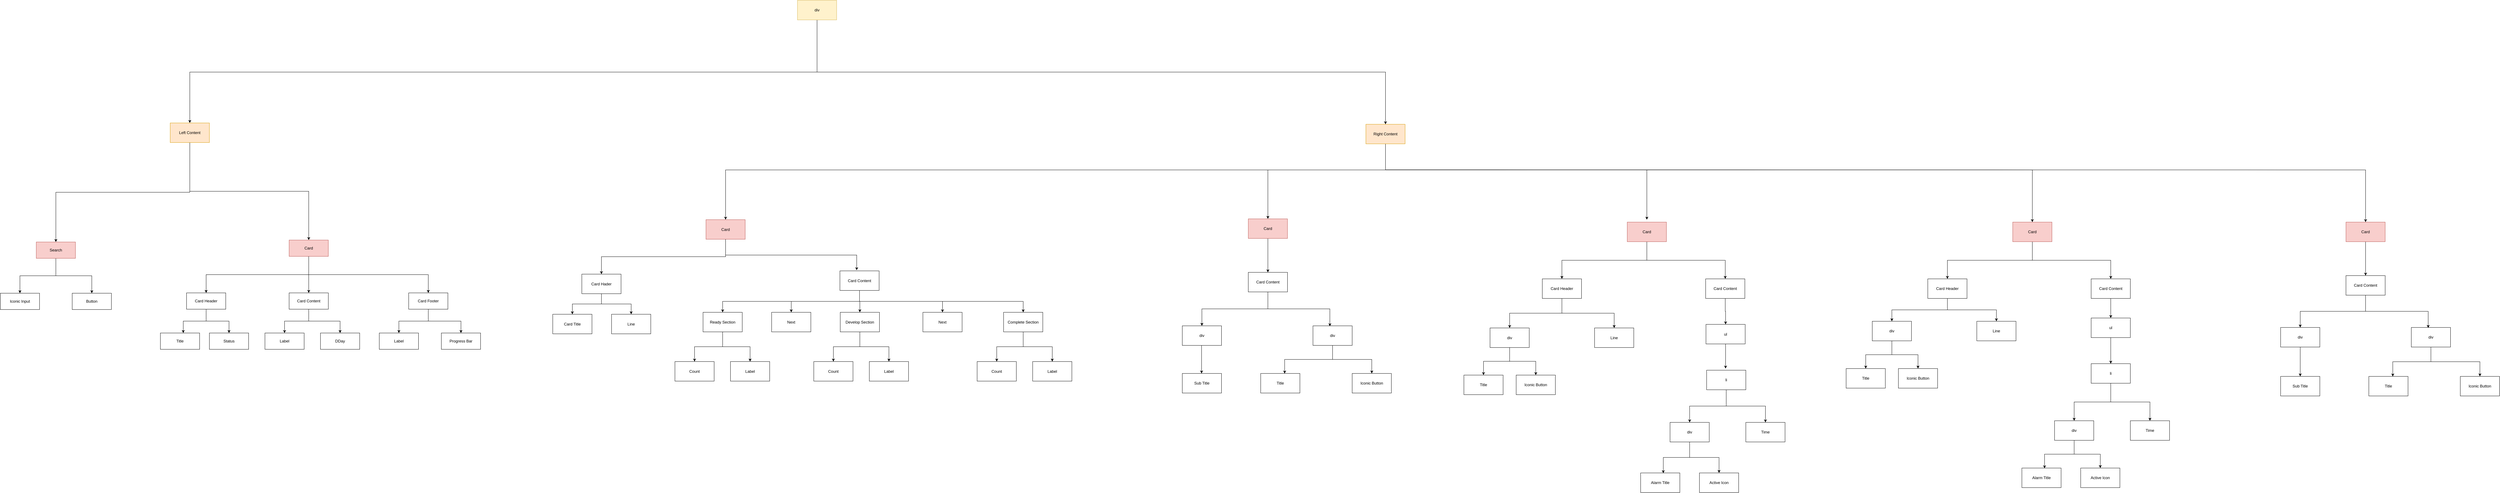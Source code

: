 <mxfile>
    <diagram name="US01_DA" id="gxlYZ7YaS5Yf2aPlKYuP">
        <mxGraphModel dx="2996" dy="1956" grid="1" gridSize="10" guides="1" tooltips="1" connect="1" arrows="1" fold="1" page="1" pageScale="1" pageWidth="827" pageHeight="1169" math="0" shadow="0">
            <root>
                <mxCell id="0"/>
                <mxCell id="1" parent="0"/>
                <mxCell id="FiaSwAk3uuY5vDZWoJKL-141" style="edgeStyle=orthogonalEdgeStyle;rounded=0;orthogonalLoop=1;jettySize=auto;html=1;exitX=0.5;exitY=1;exitDx=0;exitDy=0;entryX=0.5;entryY=0;entryDx=0;entryDy=0;" parent="1" source="FiaSwAk3uuY5vDZWoJKL-1" target="FiaSwAk3uuY5vDZWoJKL-2" edge="1">
                    <mxGeometry relative="1" as="geometry">
                        <Array as="points">
                            <mxPoint x="1550" y="180"/>
                            <mxPoint x="-370" y="180"/>
                        </Array>
                    </mxGeometry>
                </mxCell>
                <mxCell id="FiaSwAk3uuY5vDZWoJKL-142" style="edgeStyle=orthogonalEdgeStyle;rounded=0;orthogonalLoop=1;jettySize=auto;html=1;exitX=0.5;exitY=1;exitDx=0;exitDy=0;entryX=0.5;entryY=0;entryDx=0;entryDy=0;" parent="1" source="FiaSwAk3uuY5vDZWoJKL-1" target="FiaSwAk3uuY5vDZWoJKL-3" edge="1">
                    <mxGeometry relative="1" as="geometry"/>
                </mxCell>
                <mxCell id="FiaSwAk3uuY5vDZWoJKL-1" value="div" style="rounded=0;whiteSpace=wrap;html=1;fillColor=#fff2cc;strokeColor=#d6b656;" parent="1" vertex="1">
                    <mxGeometry x="1490" y="-40" width="120" height="60" as="geometry"/>
                </mxCell>
                <mxCell id="FiaSwAk3uuY5vDZWoJKL-20" style="edgeStyle=orthogonalEdgeStyle;rounded=0;orthogonalLoop=1;jettySize=auto;html=1;exitX=0.5;exitY=1;exitDx=0;exitDy=0;" parent="1" source="FiaSwAk3uuY5vDZWoJKL-2" target="FiaSwAk3uuY5vDZWoJKL-8" edge="1">
                    <mxGeometry relative="1" as="geometry"/>
                </mxCell>
                <mxCell id="FiaSwAk3uuY5vDZWoJKL-21" style="edgeStyle=orthogonalEdgeStyle;rounded=0;orthogonalLoop=1;jettySize=auto;html=1;exitX=0.5;exitY=1;exitDx=0;exitDy=0;entryX=0.5;entryY=0;entryDx=0;entryDy=0;" parent="1" source="FiaSwAk3uuY5vDZWoJKL-2" target="FiaSwAk3uuY5vDZWoJKL-5" edge="1">
                    <mxGeometry relative="1" as="geometry"/>
                </mxCell>
                <mxCell id="FiaSwAk3uuY5vDZWoJKL-2" value="Left Content" style="rounded=0;whiteSpace=wrap;html=1;fillColor=#ffe6cc;strokeColor=#d79b00;" parent="1" vertex="1">
                    <mxGeometry x="-430" y="336" width="120" height="60" as="geometry"/>
                </mxCell>
                <mxCell id="FiaSwAk3uuY5vDZWoJKL-143" style="edgeStyle=orthogonalEdgeStyle;rounded=0;orthogonalLoop=1;jettySize=auto;html=1;exitX=0.5;exitY=1;exitDx=0;exitDy=0;entryX=0.5;entryY=0;entryDx=0;entryDy=0;" parent="1" source="FiaSwAk3uuY5vDZWoJKL-3" target="FiaSwAk3uuY5vDZWoJKL-37" edge="1">
                    <mxGeometry relative="1" as="geometry">
                        <Array as="points">
                            <mxPoint x="3290" y="480"/>
                            <mxPoint x="2930" y="480"/>
                        </Array>
                    </mxGeometry>
                </mxCell>
                <mxCell id="FiaSwAk3uuY5vDZWoJKL-145" style="edgeStyle=orthogonalEdgeStyle;rounded=0;orthogonalLoop=1;jettySize=auto;html=1;exitX=0.5;exitY=1;exitDx=0;exitDy=0;entryX=0.5;entryY=0;entryDx=0;entryDy=0;" parent="1" edge="1">
                    <mxGeometry relative="1" as="geometry">
                        <mxPoint x="3290" y="317.5" as="sourcePoint"/>
                        <mxPoint x="4090" y="632.5" as="targetPoint"/>
                        <Array as="points">
                            <mxPoint x="3290" y="480"/>
                            <mxPoint x="4090" y="480"/>
                        </Array>
                    </mxGeometry>
                </mxCell>
                <mxCell id="FiaSwAk3uuY5vDZWoJKL-146" style="edgeStyle=orthogonalEdgeStyle;rounded=0;orthogonalLoop=1;jettySize=auto;html=1;exitX=0.5;exitY=1;exitDx=0;exitDy=0;entryX=0.5;entryY=0;entryDx=0;entryDy=0;" parent="1" source="FiaSwAk3uuY5vDZWoJKL-3" target="FiaSwAk3uuY5vDZWoJKL-91" edge="1">
                    <mxGeometry relative="1" as="geometry">
                        <Array as="points">
                            <mxPoint x="3290" y="480"/>
                            <mxPoint x="5270" y="480"/>
                        </Array>
                    </mxGeometry>
                </mxCell>
                <mxCell id="FiaSwAk3uuY5vDZWoJKL-147" style="edgeStyle=orthogonalEdgeStyle;rounded=0;orthogonalLoop=1;jettySize=auto;html=1;exitX=0.5;exitY=1;exitDx=0;exitDy=0;entryX=0.5;entryY=0;entryDx=0;entryDy=0;" parent="1" target="FiaSwAk3uuY5vDZWoJKL-122" edge="1">
                    <mxGeometry relative="1" as="geometry">
                        <mxPoint x="3290" y="479.5" as="sourcePoint"/>
                        <mxPoint x="6290" y="794.5" as="targetPoint"/>
                    </mxGeometry>
                </mxCell>
                <mxCell id="FiaSwAk3uuY5vDZWoJKL-163" style="edgeStyle=orthogonalEdgeStyle;rounded=0;orthogonalLoop=1;jettySize=auto;html=1;exitX=0.5;exitY=1;exitDx=0;exitDy=0;entryX=0.5;entryY=0;entryDx=0;entryDy=0;" parent="1" source="FiaSwAk3uuY5vDZWoJKL-3" target="FiaSwAk3uuY5vDZWoJKL-36" edge="1">
                    <mxGeometry relative="1" as="geometry">
                        <Array as="points">
                            <mxPoint x="3290" y="480"/>
                            <mxPoint x="1270" y="480"/>
                        </Array>
                    </mxGeometry>
                </mxCell>
                <mxCell id="FiaSwAk3uuY5vDZWoJKL-3" value="Right Content" style="rounded=0;whiteSpace=wrap;html=1;fillColor=#ffe6cc;strokeColor=#d79b00;" parent="1" vertex="1">
                    <mxGeometry x="3230" y="340" width="120" height="60" as="geometry"/>
                </mxCell>
                <mxCell id="FiaSwAk3uuY5vDZWoJKL-22" style="edgeStyle=orthogonalEdgeStyle;rounded=0;orthogonalLoop=1;jettySize=auto;html=1;exitX=0.5;exitY=1;exitDx=0;exitDy=0;entryX=0.5;entryY=0;entryDx=0;entryDy=0;" parent="1" source="FiaSwAk3uuY5vDZWoJKL-5" target="FiaSwAk3uuY5vDZWoJKL-7" edge="1">
                    <mxGeometry relative="1" as="geometry"/>
                </mxCell>
                <mxCell id="FiaSwAk3uuY5vDZWoJKL-23" style="edgeStyle=orthogonalEdgeStyle;rounded=0;orthogonalLoop=1;jettySize=auto;html=1;exitX=0.5;exitY=1;exitDx=0;exitDy=0;entryX=0.5;entryY=0;entryDx=0;entryDy=0;" parent="1" source="FiaSwAk3uuY5vDZWoJKL-5" target="FiaSwAk3uuY5vDZWoJKL-6" edge="1">
                    <mxGeometry relative="1" as="geometry"/>
                </mxCell>
                <mxCell id="FiaSwAk3uuY5vDZWoJKL-5" value="Search" style="rounded=0;whiteSpace=wrap;html=1;fillColor=#f8cecc;strokeColor=#b85450;" parent="1" vertex="1">
                    <mxGeometry x="-840" y="701" width="120" height="50" as="geometry"/>
                </mxCell>
                <mxCell id="FiaSwAk3uuY5vDZWoJKL-6" value="Iconic Input" style="rounded=0;whiteSpace=wrap;html=1;" parent="1" vertex="1">
                    <mxGeometry x="-950" y="858" width="120" height="50" as="geometry"/>
                </mxCell>
                <mxCell id="FiaSwAk3uuY5vDZWoJKL-7" value="Button" style="rounded=0;whiteSpace=wrap;html=1;" parent="1" vertex="1">
                    <mxGeometry x="-730" y="858" width="120" height="50" as="geometry"/>
                </mxCell>
                <mxCell id="FiaSwAk3uuY5vDZWoJKL-25" style="edgeStyle=orthogonalEdgeStyle;rounded=0;orthogonalLoop=1;jettySize=auto;html=1;exitX=0.5;exitY=1;exitDx=0;exitDy=0;entryX=0.5;entryY=0;entryDx=0;entryDy=0;" parent="1" source="FiaSwAk3uuY5vDZWoJKL-8" target="FiaSwAk3uuY5vDZWoJKL-10" edge="1">
                    <mxGeometry relative="1" as="geometry"/>
                </mxCell>
                <mxCell id="FiaSwAk3uuY5vDZWoJKL-26" style="edgeStyle=orthogonalEdgeStyle;rounded=0;orthogonalLoop=1;jettySize=auto;html=1;exitX=0.5;exitY=1;exitDx=0;exitDy=0;entryX=0.5;entryY=0;entryDx=0;entryDy=0;" parent="1" source="FiaSwAk3uuY5vDZWoJKL-8" target="FiaSwAk3uuY5vDZWoJKL-11" edge="1">
                    <mxGeometry relative="1" as="geometry"/>
                </mxCell>
                <mxCell id="FiaSwAk3uuY5vDZWoJKL-8" value="Card" style="rounded=0;whiteSpace=wrap;html=1;fillColor=#f8cecc;strokeColor=#b85450;" parent="1" vertex="1">
                    <mxGeometry x="-66" y="695" width="120" height="50" as="geometry"/>
                </mxCell>
                <mxCell id="FiaSwAk3uuY5vDZWoJKL-30" style="edgeStyle=orthogonalEdgeStyle;rounded=0;orthogonalLoop=1;jettySize=auto;html=1;exitX=0.5;exitY=1;exitDx=0;exitDy=0;entryX=0.5;entryY=0;entryDx=0;entryDy=0;" parent="1" source="FiaSwAk3uuY5vDZWoJKL-9" target="FiaSwAk3uuY5vDZWoJKL-13" edge="1">
                    <mxGeometry relative="1" as="geometry"/>
                </mxCell>
                <mxCell id="FiaSwAk3uuY5vDZWoJKL-9" value="Card Header" style="rounded=0;whiteSpace=wrap;html=1;" parent="1" vertex="1">
                    <mxGeometry x="-380" y="857" width="120" height="50" as="geometry"/>
                </mxCell>
                <mxCell id="FiaSwAk3uuY5vDZWoJKL-27" style="edgeStyle=orthogonalEdgeStyle;rounded=0;orthogonalLoop=1;jettySize=auto;html=1;exitX=0.5;exitY=1;exitDx=0;exitDy=0;entryX=0.5;entryY=0;entryDx=0;entryDy=0;" parent="1" source="FiaSwAk3uuY5vDZWoJKL-10" target="FiaSwAk3uuY5vDZWoJKL-14" edge="1">
                    <mxGeometry relative="1" as="geometry"/>
                </mxCell>
                <mxCell id="FiaSwAk3uuY5vDZWoJKL-28" style="edgeStyle=orthogonalEdgeStyle;rounded=0;orthogonalLoop=1;jettySize=auto;html=1;exitX=0.5;exitY=1;exitDx=0;exitDy=0;entryX=0.5;entryY=0;entryDx=0;entryDy=0;" parent="1" source="FiaSwAk3uuY5vDZWoJKL-10" target="FiaSwAk3uuY5vDZWoJKL-15" edge="1">
                    <mxGeometry relative="1" as="geometry"/>
                </mxCell>
                <mxCell id="FiaSwAk3uuY5vDZWoJKL-10" value="Card Content" style="rounded=0;whiteSpace=wrap;html=1;" parent="1" vertex="1">
                    <mxGeometry x="-66" y="857" width="120" height="50" as="geometry"/>
                </mxCell>
                <mxCell id="FiaSwAk3uuY5vDZWoJKL-31" style="edgeStyle=orthogonalEdgeStyle;rounded=0;orthogonalLoop=1;jettySize=auto;html=1;exitX=0.5;exitY=1;exitDx=0;exitDy=0;entryX=0.5;entryY=0;entryDx=0;entryDy=0;" parent="1" source="FiaSwAk3uuY5vDZWoJKL-11" target="FiaSwAk3uuY5vDZWoJKL-16" edge="1">
                    <mxGeometry relative="1" as="geometry"/>
                </mxCell>
                <mxCell id="FiaSwAk3uuY5vDZWoJKL-32" style="edgeStyle=orthogonalEdgeStyle;rounded=0;orthogonalLoop=1;jettySize=auto;html=1;exitX=0.5;exitY=1;exitDx=0;exitDy=0;entryX=0.5;entryY=0;entryDx=0;entryDy=0;" parent="1" source="FiaSwAk3uuY5vDZWoJKL-11" target="FiaSwAk3uuY5vDZWoJKL-17" edge="1">
                    <mxGeometry relative="1" as="geometry"/>
                </mxCell>
                <mxCell id="FiaSwAk3uuY5vDZWoJKL-11" value="Card Footer" style="rounded=0;whiteSpace=wrap;html=1;" parent="1" vertex="1">
                    <mxGeometry x="300" y="857" width="120" height="50" as="geometry"/>
                </mxCell>
                <mxCell id="FiaSwAk3uuY5vDZWoJKL-12" value="Title" style="rounded=0;whiteSpace=wrap;html=1;" parent="1" vertex="1">
                    <mxGeometry x="-460" y="980" width="120" height="50" as="geometry"/>
                </mxCell>
                <mxCell id="FiaSwAk3uuY5vDZWoJKL-13" value="Status" style="rounded=0;whiteSpace=wrap;html=1;" parent="1" vertex="1">
                    <mxGeometry x="-310" y="980" width="120" height="50" as="geometry"/>
                </mxCell>
                <mxCell id="FiaSwAk3uuY5vDZWoJKL-14" value="Label" style="rounded=0;whiteSpace=wrap;html=1;" parent="1" vertex="1">
                    <mxGeometry x="-140" y="980" width="120" height="50" as="geometry"/>
                </mxCell>
                <mxCell id="FiaSwAk3uuY5vDZWoJKL-15" value="DDay" style="rounded=0;whiteSpace=wrap;html=1;" parent="1" vertex="1">
                    <mxGeometry x="30" y="980" width="120" height="50" as="geometry"/>
                </mxCell>
                <mxCell id="FiaSwAk3uuY5vDZWoJKL-16" value="Label" style="rounded=0;whiteSpace=wrap;html=1;" parent="1" vertex="1">
                    <mxGeometry x="210" y="980" width="120" height="50" as="geometry"/>
                </mxCell>
                <mxCell id="FiaSwAk3uuY5vDZWoJKL-17" value="Progress Bar" style="rounded=0;whiteSpace=wrap;html=1;" parent="1" vertex="1">
                    <mxGeometry x="400" y="980" width="120" height="50" as="geometry"/>
                </mxCell>
                <mxCell id="FiaSwAk3uuY5vDZWoJKL-24" style="edgeStyle=orthogonalEdgeStyle;rounded=0;orthogonalLoop=1;jettySize=auto;html=1;exitX=0.5;exitY=1;exitDx=0;exitDy=0;entryX=0.5;entryY=0;entryDx=0;entryDy=0;" parent="1" source="FiaSwAk3uuY5vDZWoJKL-8" target="FiaSwAk3uuY5vDZWoJKL-9" edge="1">
                    <mxGeometry relative="1" as="geometry"/>
                </mxCell>
                <mxCell id="FiaSwAk3uuY5vDZWoJKL-29" style="edgeStyle=orthogonalEdgeStyle;rounded=0;orthogonalLoop=1;jettySize=auto;html=1;exitX=0.5;exitY=1;exitDx=0;exitDy=0;entryX=0.583;entryY=0;entryDx=0;entryDy=0;entryPerimeter=0;" parent="1" source="FiaSwAk3uuY5vDZWoJKL-9" target="FiaSwAk3uuY5vDZWoJKL-12" edge="1">
                    <mxGeometry relative="1" as="geometry"/>
                </mxCell>
                <mxCell id="FiaSwAk3uuY5vDZWoJKL-148" style="edgeStyle=orthogonalEdgeStyle;rounded=0;orthogonalLoop=1;jettySize=auto;html=1;exitX=0.5;exitY=1;exitDx=0;exitDy=0;" parent="1" source="FiaSwAk3uuY5vDZWoJKL-36" target="FiaSwAk3uuY5vDZWoJKL-42" edge="1">
                    <mxGeometry relative="1" as="geometry"/>
                </mxCell>
                <mxCell id="FiaSwAk3uuY5vDZWoJKL-36" value="Card" style="rounded=0;whiteSpace=wrap;html=1;fillColor=#f8cecc;strokeColor=#b85450;" parent="1" vertex="1">
                    <mxGeometry x="1210" y="632.5" width="120" height="60" as="geometry"/>
                </mxCell>
                <mxCell id="FiaSwAk3uuY5vDZWoJKL-115" style="edgeStyle=orthogonalEdgeStyle;rounded=0;orthogonalLoop=1;jettySize=auto;html=1;exitX=0.5;exitY=1;exitDx=0;exitDy=0;" parent="1" source="FiaSwAk3uuY5vDZWoJKL-37" target="FiaSwAk3uuY5vDZWoJKL-57" edge="1">
                    <mxGeometry relative="1" as="geometry">
                        <mxPoint x="2930" y="754" as="sourcePoint"/>
                    </mxGeometry>
                </mxCell>
                <mxCell id="FiaSwAk3uuY5vDZWoJKL-37" value="Card" style="rounded=0;whiteSpace=wrap;html=1;fillColor=#f8cecc;strokeColor=#b85450;" parent="1" vertex="1">
                    <mxGeometry x="2870" y="630" width="120" height="60" as="geometry"/>
                </mxCell>
                <mxCell id="FiaSwAk3uuY5vDZWoJKL-77" style="edgeStyle=orthogonalEdgeStyle;rounded=0;orthogonalLoop=1;jettySize=auto;html=1;exitX=0.5;exitY=1;exitDx=0;exitDy=0;" parent="1" source="FiaSwAk3uuY5vDZWoJKL-39" target="FiaSwAk3uuY5vDZWoJKL-65" edge="1">
                    <mxGeometry relative="1" as="geometry">
                        <mxPoint x="4090" y="764" as="sourcePoint"/>
                    </mxGeometry>
                </mxCell>
                <mxCell id="FiaSwAk3uuY5vDZWoJKL-82" style="edgeStyle=orthogonalEdgeStyle;rounded=0;orthogonalLoop=1;jettySize=auto;html=1;exitX=0.5;exitY=1;exitDx=0;exitDy=0;" parent="1" source="FiaSwAk3uuY5vDZWoJKL-39" target="FiaSwAk3uuY5vDZWoJKL-66" edge="1">
                    <mxGeometry relative="1" as="geometry">
                        <mxPoint x="4090" y="764" as="sourcePoint"/>
                    </mxGeometry>
                </mxCell>
                <mxCell id="FiaSwAk3uuY5vDZWoJKL-39" value="Card" style="rounded=0;whiteSpace=wrap;html=1;fillColor=#f8cecc;strokeColor=#b85450;" parent="1" vertex="1">
                    <mxGeometry x="4030" y="640" width="120" height="60" as="geometry"/>
                </mxCell>
                <mxCell id="FiaSwAk3uuY5vDZWoJKL-150" style="edgeStyle=orthogonalEdgeStyle;rounded=0;orthogonalLoop=1;jettySize=auto;html=1;exitX=0.5;exitY=1;exitDx=0;exitDy=0;entryX=0.5;entryY=0;entryDx=0;entryDy=0;" parent="1" source="FiaSwAk3uuY5vDZWoJKL-42" target="FiaSwAk3uuY5vDZWoJKL-45" edge="1">
                    <mxGeometry relative="1" as="geometry"/>
                </mxCell>
                <mxCell id="FiaSwAk3uuY5vDZWoJKL-162" style="edgeStyle=orthogonalEdgeStyle;rounded=0;orthogonalLoop=1;jettySize=auto;html=1;exitX=0.5;exitY=1;exitDx=0;exitDy=0;" parent="1" source="FiaSwAk3uuY5vDZWoJKL-42" target="FiaSwAk3uuY5vDZWoJKL-43" edge="1">
                    <mxGeometry relative="1" as="geometry"/>
                </mxCell>
                <mxCell id="FiaSwAk3uuY5vDZWoJKL-42" value="Card Hader" style="rounded=0;whiteSpace=wrap;html=1;" parent="1" vertex="1">
                    <mxGeometry x="830" y="799.5" width="120" height="60" as="geometry"/>
                </mxCell>
                <mxCell id="FiaSwAk3uuY5vDZWoJKL-43" value="Line" style="rounded=0;whiteSpace=wrap;html=1;" parent="1" vertex="1">
                    <mxGeometry x="921" y="922.5" width="120" height="60" as="geometry"/>
                </mxCell>
                <mxCell id="FiaSwAk3uuY5vDZWoJKL-151" style="edgeStyle=orthogonalEdgeStyle;rounded=0;orthogonalLoop=1;jettySize=auto;html=1;exitX=0.5;exitY=1;exitDx=0;exitDy=0;entryX=0.5;entryY=0;entryDx=0;entryDy=0;" parent="1" source="FiaSwAk3uuY5vDZWoJKL-44" target="FiaSwAk3uuY5vDZWoJKL-47" edge="1">
                    <mxGeometry relative="1" as="geometry"/>
                </mxCell>
                <mxCell id="FiaSwAk3uuY5vDZWoJKL-154" style="edgeStyle=orthogonalEdgeStyle;rounded=0;orthogonalLoop=1;jettySize=auto;html=1;exitX=0.5;exitY=1;exitDx=0;exitDy=0;" parent="1" source="FiaSwAk3uuY5vDZWoJKL-44" target="FiaSwAk3uuY5vDZWoJKL-48" edge="1">
                    <mxGeometry relative="1" as="geometry"/>
                </mxCell>
                <mxCell id="FiaSwAk3uuY5vDZWoJKL-157" style="edgeStyle=orthogonalEdgeStyle;rounded=0;orthogonalLoop=1;jettySize=auto;html=1;exitX=0.5;exitY=1;exitDx=0;exitDy=0;entryX=0.5;entryY=0;entryDx=0;entryDy=0;" parent="1" source="FiaSwAk3uuY5vDZWoJKL-44" target="FiaSwAk3uuY5vDZWoJKL-49" edge="1">
                    <mxGeometry relative="1" as="geometry"/>
                </mxCell>
                <mxCell id="FiaSwAk3uuY5vDZWoJKL-159" style="edgeStyle=orthogonalEdgeStyle;rounded=0;orthogonalLoop=1;jettySize=auto;html=1;exitX=0.5;exitY=1;exitDx=0;exitDy=0;entryX=0.5;entryY=0;entryDx=0;entryDy=0;" parent="1" source="FiaSwAk3uuY5vDZWoJKL-44" target="FiaSwAk3uuY5vDZWoJKL-46" edge="1">
                    <mxGeometry relative="1" as="geometry"/>
                </mxCell>
                <mxCell id="FiaSwAk3uuY5vDZWoJKL-161" style="edgeStyle=orthogonalEdgeStyle;rounded=0;orthogonalLoop=1;jettySize=auto;html=1;exitX=0.5;exitY=1;exitDx=0;exitDy=0;" parent="1" source="FiaSwAk3uuY5vDZWoJKL-44" target="FiaSwAk3uuY5vDZWoJKL-50" edge="1">
                    <mxGeometry relative="1" as="geometry"/>
                </mxCell>
                <mxCell id="FiaSwAk3uuY5vDZWoJKL-44" value="Card Content" style="rounded=0;whiteSpace=wrap;html=1;" parent="1" vertex="1">
                    <mxGeometry x="1620" y="789.5" width="120" height="60" as="geometry"/>
                </mxCell>
                <mxCell id="FiaSwAk3uuY5vDZWoJKL-45" value="Card Title" style="rounded=0;whiteSpace=wrap;html=1;" parent="1" vertex="1">
                    <mxGeometry x="741" y="922.5" width="120" height="60" as="geometry"/>
                </mxCell>
                <mxCell id="FiaSwAk3uuY5vDZWoJKL-153" style="edgeStyle=orthogonalEdgeStyle;rounded=0;orthogonalLoop=1;jettySize=auto;html=1;exitX=0.5;exitY=1;exitDx=0;exitDy=0;" parent="1" source="FiaSwAk3uuY5vDZWoJKL-46" target="FiaSwAk3uuY5vDZWoJKL-51" edge="1">
                    <mxGeometry relative="1" as="geometry"/>
                </mxCell>
                <mxCell id="FiaSwAk3uuY5vDZWoJKL-158" style="edgeStyle=orthogonalEdgeStyle;rounded=0;orthogonalLoop=1;jettySize=auto;html=1;exitX=0.5;exitY=1;exitDx=0;exitDy=0;entryX=0.5;entryY=0;entryDx=0;entryDy=0;" parent="1" source="FiaSwAk3uuY5vDZWoJKL-46" target="FiaSwAk3uuY5vDZWoJKL-52" edge="1">
                    <mxGeometry relative="1" as="geometry"/>
                </mxCell>
                <mxCell id="FiaSwAk3uuY5vDZWoJKL-46" value="Ready Section" style="rounded=0;whiteSpace=wrap;html=1;" parent="1" vertex="1">
                    <mxGeometry x="1201" y="916.5" width="120" height="60" as="geometry"/>
                </mxCell>
                <mxCell id="FiaSwAk3uuY5vDZWoJKL-47" value="Next" style="rounded=0;whiteSpace=wrap;html=1;" parent="1" vertex="1">
                    <mxGeometry x="1411" y="916.5" width="120" height="60" as="geometry"/>
                </mxCell>
                <mxCell id="FiaSwAk3uuY5vDZWoJKL-152" style="edgeStyle=orthogonalEdgeStyle;rounded=0;orthogonalLoop=1;jettySize=auto;html=1;exitX=0.5;exitY=1;exitDx=0;exitDy=0;" parent="1" source="FiaSwAk3uuY5vDZWoJKL-48" target="FiaSwAk3uuY5vDZWoJKL-53" edge="1">
                    <mxGeometry relative="1" as="geometry"/>
                </mxCell>
                <mxCell id="FiaSwAk3uuY5vDZWoJKL-156" style="edgeStyle=orthogonalEdgeStyle;rounded=0;orthogonalLoop=1;jettySize=auto;html=1;exitX=0.5;exitY=1;exitDx=0;exitDy=0;" parent="1" source="FiaSwAk3uuY5vDZWoJKL-48" target="FiaSwAk3uuY5vDZWoJKL-54" edge="1">
                    <mxGeometry relative="1" as="geometry"/>
                </mxCell>
                <mxCell id="FiaSwAk3uuY5vDZWoJKL-48" value="Develop Section" style="rounded=0;whiteSpace=wrap;html=1;" parent="1" vertex="1">
                    <mxGeometry x="1621" y="916.5" width="120" height="60" as="geometry"/>
                </mxCell>
                <mxCell id="FiaSwAk3uuY5vDZWoJKL-49" value="Next" style="rounded=0;whiteSpace=wrap;html=1;" parent="1" vertex="1">
                    <mxGeometry x="1874" y="916.5" width="120" height="60" as="geometry"/>
                </mxCell>
                <mxCell id="FiaSwAk3uuY5vDZWoJKL-155" style="edgeStyle=orthogonalEdgeStyle;rounded=0;orthogonalLoop=1;jettySize=auto;html=1;exitX=0.5;exitY=1;exitDx=0;exitDy=0;" parent="1" source="FiaSwAk3uuY5vDZWoJKL-50" target="FiaSwAk3uuY5vDZWoJKL-55" edge="1">
                    <mxGeometry relative="1" as="geometry"/>
                </mxCell>
                <mxCell id="FiaSwAk3uuY5vDZWoJKL-160" style="edgeStyle=orthogonalEdgeStyle;rounded=0;orthogonalLoop=1;jettySize=auto;html=1;exitX=0.5;exitY=1;exitDx=0;exitDy=0;entryX=0.5;entryY=0;entryDx=0;entryDy=0;" parent="1" source="FiaSwAk3uuY5vDZWoJKL-50" target="FiaSwAk3uuY5vDZWoJKL-56" edge="1">
                    <mxGeometry relative="1" as="geometry"/>
                </mxCell>
                <mxCell id="FiaSwAk3uuY5vDZWoJKL-50" value="Complete Section" style="rounded=0;whiteSpace=wrap;html=1;" parent="1" vertex="1">
                    <mxGeometry x="2121" y="916.5" width="120" height="60" as="geometry"/>
                </mxCell>
                <mxCell id="FiaSwAk3uuY5vDZWoJKL-51" value="Count" style="rounded=0;whiteSpace=wrap;html=1;" parent="1" vertex="1">
                    <mxGeometry x="1115" y="1067.5" width="120" height="60" as="geometry"/>
                </mxCell>
                <mxCell id="FiaSwAk3uuY5vDZWoJKL-52" value="Label" style="rounded=0;whiteSpace=wrap;html=1;" parent="1" vertex="1">
                    <mxGeometry x="1285" y="1067.5" width="120" height="60" as="geometry"/>
                </mxCell>
                <mxCell id="FiaSwAk3uuY5vDZWoJKL-53" value="Count" style="rounded=0;whiteSpace=wrap;html=1;" parent="1" vertex="1">
                    <mxGeometry x="1540" y="1067.5" width="120" height="60" as="geometry"/>
                </mxCell>
                <mxCell id="FiaSwAk3uuY5vDZWoJKL-54" value="Label" style="rounded=0;whiteSpace=wrap;html=1;" parent="1" vertex="1">
                    <mxGeometry x="1710" y="1067.5" width="120" height="60" as="geometry"/>
                </mxCell>
                <mxCell id="FiaSwAk3uuY5vDZWoJKL-55" value="Count" style="rounded=0;whiteSpace=wrap;html=1;" parent="1" vertex="1">
                    <mxGeometry x="2040" y="1067.5" width="120" height="60" as="geometry"/>
                </mxCell>
                <mxCell id="FiaSwAk3uuY5vDZWoJKL-56" value="Label" style="rounded=0;whiteSpace=wrap;html=1;" parent="1" vertex="1">
                    <mxGeometry x="2210" y="1067.5" width="120" height="60" as="geometry"/>
                </mxCell>
                <mxCell id="FiaSwAk3uuY5vDZWoJKL-116" style="edgeStyle=orthogonalEdgeStyle;rounded=0;orthogonalLoop=1;jettySize=auto;html=1;exitX=0.5;exitY=1;exitDx=0;exitDy=0;entryX=0.5;entryY=0;entryDx=0;entryDy=0;" parent="1" source="FiaSwAk3uuY5vDZWoJKL-57" target="FiaSwAk3uuY5vDZWoJKL-58" edge="1">
                    <mxGeometry relative="1" as="geometry">
                        <mxPoint x="2928" y="918" as="sourcePoint"/>
                    </mxGeometry>
                </mxCell>
                <mxCell id="FiaSwAk3uuY5vDZWoJKL-57" value="Card Content" style="rounded=0;whiteSpace=wrap;html=1;" parent="1" vertex="1">
                    <mxGeometry x="2870" y="794" width="120" height="60" as="geometry"/>
                </mxCell>
                <mxCell id="FiaSwAk3uuY5vDZWoJKL-120" style="edgeStyle=orthogonalEdgeStyle;rounded=0;orthogonalLoop=1;jettySize=auto;html=1;exitX=0.5;exitY=1;exitDx=0;exitDy=0;" parent="1" edge="1">
                    <mxGeometry relative="1" as="geometry">
                        <mxPoint x="2729" y="1018" as="sourcePoint"/>
                        <mxPoint x="2727.0" y="1104" as="targetPoint"/>
                        <Array as="points">
                            <mxPoint x="2727" y="1018"/>
                        </Array>
                    </mxGeometry>
                </mxCell>
                <mxCell id="FiaSwAk3uuY5vDZWoJKL-58" value="div" style="rounded=0;whiteSpace=wrap;html=1;" parent="1" vertex="1">
                    <mxGeometry x="2668" y="958" width="120" height="60" as="geometry"/>
                </mxCell>
                <mxCell id="FiaSwAk3uuY5vDZWoJKL-119" style="edgeStyle=orthogonalEdgeStyle;rounded=0;orthogonalLoop=1;jettySize=auto;html=1;exitX=0.5;exitY=1;exitDx=0;exitDy=0;" parent="1" source="FiaSwAk3uuY5vDZWoJKL-59" target="FiaSwAk3uuY5vDZWoJKL-64" edge="1">
                    <mxGeometry relative="1" as="geometry"/>
                </mxCell>
                <mxCell id="FiaSwAk3uuY5vDZWoJKL-59" value="div" style="rounded=0;whiteSpace=wrap;html=1;" parent="1" vertex="1">
                    <mxGeometry x="3068" y="958" width="120" height="60" as="geometry"/>
                </mxCell>
                <mxCell id="FiaSwAk3uuY5vDZWoJKL-60" value="Sub Title" style="rounded=0;whiteSpace=wrap;html=1;" parent="1" vertex="1">
                    <mxGeometry x="2668" y="1104" width="120" height="60" as="geometry"/>
                </mxCell>
                <mxCell id="FiaSwAk3uuY5vDZWoJKL-61" value="Title" style="rounded=0;whiteSpace=wrap;html=1;" parent="1" vertex="1">
                    <mxGeometry x="2908" y="1104" width="120" height="60" as="geometry"/>
                </mxCell>
                <mxCell id="FiaSwAk3uuY5vDZWoJKL-64" value="Iconic Button" style="rounded=0;whiteSpace=wrap;html=1;" parent="1" vertex="1">
                    <mxGeometry x="3188" y="1104" width="120" height="60" as="geometry"/>
                </mxCell>
                <mxCell id="FiaSwAk3uuY5vDZWoJKL-78" style="edgeStyle=orthogonalEdgeStyle;rounded=0;orthogonalLoop=1;jettySize=auto;html=1;exitX=0.5;exitY=1;exitDx=0;exitDy=0;" parent="1" source="FiaSwAk3uuY5vDZWoJKL-65" target="FiaSwAk3uuY5vDZWoJKL-67" edge="1">
                    <mxGeometry relative="1" as="geometry"/>
                </mxCell>
                <mxCell id="FiaSwAk3uuY5vDZWoJKL-79" style="edgeStyle=orthogonalEdgeStyle;rounded=0;orthogonalLoop=1;jettySize=auto;html=1;exitX=0.5;exitY=1;exitDx=0;exitDy=0;entryX=0.5;entryY=0;entryDx=0;entryDy=0;" parent="1" source="FiaSwAk3uuY5vDZWoJKL-65" target="FiaSwAk3uuY5vDZWoJKL-68" edge="1">
                    <mxGeometry relative="1" as="geometry"/>
                </mxCell>
                <mxCell id="FiaSwAk3uuY5vDZWoJKL-65" value="Card Header" style="rounded=0;whiteSpace=wrap;html=1;" parent="1" vertex="1">
                    <mxGeometry x="3770" y="814" width="120" height="60" as="geometry"/>
                </mxCell>
                <mxCell id="FiaSwAk3uuY5vDZWoJKL-83" style="edgeStyle=orthogonalEdgeStyle;rounded=0;orthogonalLoop=1;jettySize=auto;html=1;exitX=0.5;exitY=1;exitDx=0;exitDy=0;entryX=0.5;entryY=0;entryDx=0;entryDy=0;" parent="1" source="FiaSwAk3uuY5vDZWoJKL-66" target="FiaSwAk3uuY5vDZWoJKL-71" edge="1">
                    <mxGeometry relative="1" as="geometry"/>
                </mxCell>
                <mxCell id="FiaSwAk3uuY5vDZWoJKL-66" value="Card Content" style="rounded=0;whiteSpace=wrap;html=1;" parent="1" vertex="1">
                    <mxGeometry x="4270" y="814" width="120" height="60" as="geometry"/>
                </mxCell>
                <mxCell id="FiaSwAk3uuY5vDZWoJKL-80" style="edgeStyle=orthogonalEdgeStyle;rounded=0;orthogonalLoop=1;jettySize=auto;html=1;exitX=0.5;exitY=1;exitDx=0;exitDy=0;entryX=0.5;entryY=0;entryDx=0;entryDy=0;" parent="1" source="FiaSwAk3uuY5vDZWoJKL-67" target="FiaSwAk3uuY5vDZWoJKL-69" edge="1">
                    <mxGeometry relative="1" as="geometry">
                        <mxPoint x="3670" y="1069" as="sourcePoint"/>
                    </mxGeometry>
                </mxCell>
                <mxCell id="FiaSwAk3uuY5vDZWoJKL-81" style="edgeStyle=orthogonalEdgeStyle;rounded=0;orthogonalLoop=1;jettySize=auto;html=1;exitX=0.5;exitY=1;exitDx=0;exitDy=0;entryX=0.5;entryY=0;entryDx=0;entryDy=0;" parent="1" source="FiaSwAk3uuY5vDZWoJKL-67" target="FiaSwAk3uuY5vDZWoJKL-70" edge="1">
                    <mxGeometry relative="1" as="geometry">
                        <mxPoint x="3670" y="1069" as="sourcePoint"/>
                    </mxGeometry>
                </mxCell>
                <mxCell id="FiaSwAk3uuY5vDZWoJKL-67" value="div" style="rounded=0;whiteSpace=wrap;html=1;" parent="1" vertex="1">
                    <mxGeometry x="3610" y="964.5" width="120" height="60" as="geometry"/>
                </mxCell>
                <mxCell id="FiaSwAk3uuY5vDZWoJKL-68" value="Line" style="rounded=0;whiteSpace=wrap;html=1;" parent="1" vertex="1">
                    <mxGeometry x="3930" y="964.5" width="120" height="60" as="geometry"/>
                </mxCell>
                <mxCell id="FiaSwAk3uuY5vDZWoJKL-69" value="Title" style="rounded=0;whiteSpace=wrap;html=1;" parent="1" vertex="1">
                    <mxGeometry x="3530" y="1109" width="120" height="60" as="geometry"/>
                </mxCell>
                <mxCell id="FiaSwAk3uuY5vDZWoJKL-70" value="Iconic Button" style="rounded=0;whiteSpace=wrap;html=1;" parent="1" vertex="1">
                    <mxGeometry x="3690" y="1109" width="120" height="60" as="geometry"/>
                </mxCell>
                <mxCell id="FiaSwAk3uuY5vDZWoJKL-84" style="edgeStyle=orthogonalEdgeStyle;rounded=0;orthogonalLoop=1;jettySize=auto;html=1;exitX=0.5;exitY=1;exitDx=0;exitDy=0;" parent="1" source="FiaSwAk3uuY5vDZWoJKL-71" edge="1">
                    <mxGeometry relative="1" as="geometry">
                        <mxPoint x="4330.941" y="1089" as="targetPoint"/>
                        <mxPoint x="4331" y="1059" as="sourcePoint"/>
                    </mxGeometry>
                </mxCell>
                <mxCell id="FiaSwAk3uuY5vDZWoJKL-71" value="ul" style="rounded=0;whiteSpace=wrap;html=1;" parent="1" vertex="1">
                    <mxGeometry x="4271" y="953.5" width="120" height="60" as="geometry"/>
                </mxCell>
                <mxCell id="FiaSwAk3uuY5vDZWoJKL-85" style="edgeStyle=orthogonalEdgeStyle;rounded=0;orthogonalLoop=1;jettySize=auto;html=1;exitX=0.5;exitY=1;exitDx=0;exitDy=0;entryX=0.5;entryY=0;entryDx=0;entryDy=0;" parent="1" source="FiaSwAk3uuY5vDZWoJKL-72" target="FiaSwAk3uuY5vDZWoJKL-73" edge="1">
                    <mxGeometry relative="1" as="geometry"/>
                </mxCell>
                <mxCell id="FiaSwAk3uuY5vDZWoJKL-88" style="edgeStyle=orthogonalEdgeStyle;rounded=0;orthogonalLoop=1;jettySize=auto;html=1;exitX=0.5;exitY=1;exitDx=0;exitDy=0;entryX=0.5;entryY=0;entryDx=0;entryDy=0;" parent="1" source="FiaSwAk3uuY5vDZWoJKL-72" target="FiaSwAk3uuY5vDZWoJKL-74" edge="1">
                    <mxGeometry relative="1" as="geometry"/>
                </mxCell>
                <mxCell id="FiaSwAk3uuY5vDZWoJKL-72" value="li" style="rounded=0;whiteSpace=wrap;html=1;" parent="1" vertex="1">
                    <mxGeometry x="4273" y="1094" width="120" height="60" as="geometry"/>
                </mxCell>
                <mxCell id="FiaSwAk3uuY5vDZWoJKL-86" value="" style="edgeStyle=orthogonalEdgeStyle;rounded=0;orthogonalLoop=1;jettySize=auto;html=1;" parent="1" source="FiaSwAk3uuY5vDZWoJKL-73" target="FiaSwAk3uuY5vDZWoJKL-76" edge="1">
                    <mxGeometry relative="1" as="geometry"/>
                </mxCell>
                <mxCell id="FiaSwAk3uuY5vDZWoJKL-73" value="div" style="rounded=0;whiteSpace=wrap;html=1;" parent="1" vertex="1">
                    <mxGeometry x="4161" y="1254" width="120" height="60" as="geometry"/>
                </mxCell>
                <mxCell id="FiaSwAk3uuY5vDZWoJKL-74" value="Time" style="rounded=0;whiteSpace=wrap;html=1;" parent="1" vertex="1">
                    <mxGeometry x="4393" y="1254" width="120" height="60" as="geometry"/>
                </mxCell>
                <mxCell id="FiaSwAk3uuY5vDZWoJKL-75" value="Alarm Title" style="rounded=0;whiteSpace=wrap;html=1;" parent="1" vertex="1">
                    <mxGeometry x="4071" y="1409" width="120" height="60" as="geometry"/>
                </mxCell>
                <mxCell id="FiaSwAk3uuY5vDZWoJKL-76" value="Active Icon" style="rounded=0;whiteSpace=wrap;html=1;" parent="1" vertex="1">
                    <mxGeometry x="4251" y="1409" width="120" height="60" as="geometry"/>
                </mxCell>
                <mxCell id="FiaSwAk3uuY5vDZWoJKL-87" style="edgeStyle=orthogonalEdgeStyle;rounded=0;orthogonalLoop=1;jettySize=auto;html=1;exitX=0.5;exitY=1;exitDx=0;exitDy=0;entryX=0.578;entryY=0.013;entryDx=0;entryDy=0;entryPerimeter=0;" parent="1" source="FiaSwAk3uuY5vDZWoJKL-73" target="FiaSwAk3uuY5vDZWoJKL-75" edge="1">
                    <mxGeometry relative="1" as="geometry"/>
                </mxCell>
                <mxCell id="FiaSwAk3uuY5vDZWoJKL-89" style="edgeStyle=orthogonalEdgeStyle;rounded=0;orthogonalLoop=1;jettySize=auto;html=1;exitX=0.5;exitY=1;exitDx=0;exitDy=0;" parent="1" source="FiaSwAk3uuY5vDZWoJKL-91" target="FiaSwAk3uuY5vDZWoJKL-94" edge="1">
                    <mxGeometry relative="1" as="geometry">
                        <mxPoint x="5270" y="764" as="sourcePoint"/>
                    </mxGeometry>
                </mxCell>
                <mxCell id="FiaSwAk3uuY5vDZWoJKL-90" style="edgeStyle=orthogonalEdgeStyle;rounded=0;orthogonalLoop=1;jettySize=auto;html=1;exitX=0.5;exitY=1;exitDx=0;exitDy=0;" parent="1" source="FiaSwAk3uuY5vDZWoJKL-91" target="FiaSwAk3uuY5vDZWoJKL-96" edge="1">
                    <mxGeometry relative="1" as="geometry">
                        <mxPoint x="5270" y="764" as="sourcePoint"/>
                    </mxGeometry>
                </mxCell>
                <mxCell id="FiaSwAk3uuY5vDZWoJKL-91" value="Card" style="rounded=0;whiteSpace=wrap;html=1;fillColor=#f8cecc;strokeColor=#b85450;" parent="1" vertex="1">
                    <mxGeometry x="5210" y="640" width="120" height="60" as="geometry"/>
                </mxCell>
                <mxCell id="FiaSwAk3uuY5vDZWoJKL-92" style="edgeStyle=orthogonalEdgeStyle;rounded=0;orthogonalLoop=1;jettySize=auto;html=1;exitX=0.5;exitY=1;exitDx=0;exitDy=0;" parent="1" source="FiaSwAk3uuY5vDZWoJKL-94" target="FiaSwAk3uuY5vDZWoJKL-99" edge="1">
                    <mxGeometry relative="1" as="geometry"/>
                </mxCell>
                <mxCell id="FiaSwAk3uuY5vDZWoJKL-93" style="edgeStyle=orthogonalEdgeStyle;rounded=0;orthogonalLoop=1;jettySize=auto;html=1;exitX=0.5;exitY=1;exitDx=0;exitDy=0;entryX=0.5;entryY=0;entryDx=0;entryDy=0;" parent="1" source="FiaSwAk3uuY5vDZWoJKL-94" target="FiaSwAk3uuY5vDZWoJKL-100" edge="1">
                    <mxGeometry relative="1" as="geometry"/>
                </mxCell>
                <mxCell id="FiaSwAk3uuY5vDZWoJKL-94" value="Card Header" style="rounded=0;whiteSpace=wrap;html=1;" parent="1" vertex="1">
                    <mxGeometry x="4950" y="814" width="120" height="60" as="geometry"/>
                </mxCell>
                <mxCell id="FiaSwAk3uuY5vDZWoJKL-95" style="edgeStyle=orthogonalEdgeStyle;rounded=0;orthogonalLoop=1;jettySize=auto;html=1;exitX=0.5;exitY=1;exitDx=0;exitDy=0;entryX=0.5;entryY=0;entryDx=0;entryDy=0;" parent="1" source="FiaSwAk3uuY5vDZWoJKL-96" target="FiaSwAk3uuY5vDZWoJKL-104" edge="1">
                    <mxGeometry relative="1" as="geometry"/>
                </mxCell>
                <mxCell id="FiaSwAk3uuY5vDZWoJKL-96" value="Card Content" style="rounded=0;whiteSpace=wrap;html=1;" parent="1" vertex="1">
                    <mxGeometry x="5450" y="814" width="120" height="60" as="geometry"/>
                </mxCell>
                <mxCell id="FiaSwAk3uuY5vDZWoJKL-97" style="edgeStyle=orthogonalEdgeStyle;rounded=0;orthogonalLoop=1;jettySize=auto;html=1;exitX=0.5;exitY=1;exitDx=0;exitDy=0;entryX=0.5;entryY=0;entryDx=0;entryDy=0;" parent="1" source="FiaSwAk3uuY5vDZWoJKL-99" target="FiaSwAk3uuY5vDZWoJKL-101" edge="1">
                    <mxGeometry relative="1" as="geometry"/>
                </mxCell>
                <mxCell id="FiaSwAk3uuY5vDZWoJKL-98" style="edgeStyle=orthogonalEdgeStyle;rounded=0;orthogonalLoop=1;jettySize=auto;html=1;exitX=0.5;exitY=1;exitDx=0;exitDy=0;entryX=0.5;entryY=0;entryDx=0;entryDy=0;" parent="1" source="FiaSwAk3uuY5vDZWoJKL-99" target="FiaSwAk3uuY5vDZWoJKL-102" edge="1">
                    <mxGeometry relative="1" as="geometry"/>
                </mxCell>
                <mxCell id="FiaSwAk3uuY5vDZWoJKL-99" value="div" style="rounded=0;whiteSpace=wrap;html=1;" parent="1" vertex="1">
                    <mxGeometry x="4780" y="944" width="120" height="60" as="geometry"/>
                </mxCell>
                <mxCell id="FiaSwAk3uuY5vDZWoJKL-100" value="Line" style="rounded=0;whiteSpace=wrap;html=1;" parent="1" vertex="1">
                    <mxGeometry x="5100" y="944" width="120" height="60" as="geometry"/>
                </mxCell>
                <mxCell id="FiaSwAk3uuY5vDZWoJKL-101" value="Title" style="rounded=0;whiteSpace=wrap;html=1;" parent="1" vertex="1">
                    <mxGeometry x="4700" y="1089" width="120" height="60" as="geometry"/>
                </mxCell>
                <mxCell id="FiaSwAk3uuY5vDZWoJKL-102" value="Iconic Button" style="rounded=0;whiteSpace=wrap;html=1;" parent="1" vertex="1">
                    <mxGeometry x="4860" y="1089" width="120" height="60" as="geometry"/>
                </mxCell>
                <mxCell id="FiaSwAk3uuY5vDZWoJKL-103" style="edgeStyle=orthogonalEdgeStyle;rounded=0;orthogonalLoop=1;jettySize=auto;html=1;exitX=0.5;exitY=1;exitDx=0;exitDy=0;entryX=0.5;entryY=0;entryDx=0;entryDy=0;" parent="1" source="FiaSwAk3uuY5vDZWoJKL-104" target="FiaSwAk3uuY5vDZWoJKL-107" edge="1">
                    <mxGeometry relative="1" as="geometry">
                        <mxPoint x="5509.941" y="1024" as="targetPoint"/>
                    </mxGeometry>
                </mxCell>
                <mxCell id="FiaSwAk3uuY5vDZWoJKL-104" value="ul" style="rounded=0;whiteSpace=wrap;html=1;" parent="1" vertex="1">
                    <mxGeometry x="5450" y="934" width="120" height="60" as="geometry"/>
                </mxCell>
                <mxCell id="FiaSwAk3uuY5vDZWoJKL-105" style="edgeStyle=orthogonalEdgeStyle;rounded=0;orthogonalLoop=1;jettySize=auto;html=1;exitX=0.5;exitY=1;exitDx=0;exitDy=0;entryX=0.5;entryY=0;entryDx=0;entryDy=0;" parent="1" source="FiaSwAk3uuY5vDZWoJKL-107" target="FiaSwAk3uuY5vDZWoJKL-109" edge="1">
                    <mxGeometry relative="1" as="geometry"/>
                </mxCell>
                <mxCell id="FiaSwAk3uuY5vDZWoJKL-106" style="edgeStyle=orthogonalEdgeStyle;rounded=0;orthogonalLoop=1;jettySize=auto;html=1;exitX=0.5;exitY=1;exitDx=0;exitDy=0;entryX=0.5;entryY=0;entryDx=0;entryDy=0;" parent="1" source="FiaSwAk3uuY5vDZWoJKL-107" target="FiaSwAk3uuY5vDZWoJKL-110" edge="1">
                    <mxGeometry relative="1" as="geometry"/>
                </mxCell>
                <mxCell id="FiaSwAk3uuY5vDZWoJKL-107" value="li" style="rounded=0;whiteSpace=wrap;html=1;" parent="1" vertex="1">
                    <mxGeometry x="5450" y="1074" width="120" height="60" as="geometry"/>
                </mxCell>
                <mxCell id="FiaSwAk3uuY5vDZWoJKL-108" value="" style="edgeStyle=orthogonalEdgeStyle;rounded=0;orthogonalLoop=1;jettySize=auto;html=1;" parent="1" source="FiaSwAk3uuY5vDZWoJKL-109" target="FiaSwAk3uuY5vDZWoJKL-112" edge="1">
                    <mxGeometry relative="1" as="geometry"/>
                </mxCell>
                <mxCell id="FiaSwAk3uuY5vDZWoJKL-109" value="div" style="rounded=0;whiteSpace=wrap;html=1;" parent="1" vertex="1">
                    <mxGeometry x="5338" y="1249" width="120" height="60" as="geometry"/>
                </mxCell>
                <mxCell id="FiaSwAk3uuY5vDZWoJKL-110" value="Time" style="rounded=0;whiteSpace=wrap;html=1;" parent="1" vertex="1">
                    <mxGeometry x="5570" y="1249" width="120" height="60" as="geometry"/>
                </mxCell>
                <mxCell id="FiaSwAk3uuY5vDZWoJKL-111" value="Alarm Title" style="rounded=0;whiteSpace=wrap;html=1;" parent="1" vertex="1">
                    <mxGeometry x="5238" y="1394" width="120" height="60" as="geometry"/>
                </mxCell>
                <mxCell id="FiaSwAk3uuY5vDZWoJKL-112" value="Active Icon" style="rounded=0;whiteSpace=wrap;html=1;" parent="1" vertex="1">
                    <mxGeometry x="5418" y="1394" width="120" height="60" as="geometry"/>
                </mxCell>
                <mxCell id="FiaSwAk3uuY5vDZWoJKL-113" style="edgeStyle=orthogonalEdgeStyle;rounded=0;orthogonalLoop=1;jettySize=auto;html=1;exitX=0.5;exitY=1;exitDx=0;exitDy=0;entryX=0.578;entryY=0.013;entryDx=0;entryDy=0;entryPerimeter=0;" parent="1" source="FiaSwAk3uuY5vDZWoJKL-109" target="FiaSwAk3uuY5vDZWoJKL-111" edge="1">
                    <mxGeometry relative="1" as="geometry"/>
                </mxCell>
                <mxCell id="FiaSwAk3uuY5vDZWoJKL-117" style="edgeStyle=orthogonalEdgeStyle;rounded=0;orthogonalLoop=1;jettySize=auto;html=1;exitX=0.5;exitY=1;exitDx=0;exitDy=0;entryX=0.611;entryY=0.004;entryDx=0;entryDy=0;entryPerimeter=0;" parent="1" source="FiaSwAk3uuY5vDZWoJKL-59" target="FiaSwAk3uuY5vDZWoJKL-61" edge="1">
                    <mxGeometry relative="1" as="geometry"/>
                </mxCell>
                <mxCell id="FiaSwAk3uuY5vDZWoJKL-118" style="edgeStyle=orthogonalEdgeStyle;rounded=0;orthogonalLoop=1;jettySize=auto;html=1;exitX=0.5;exitY=1;exitDx=0;exitDy=0;entryX=0.431;entryY=0.022;entryDx=0;entryDy=0;entryPerimeter=0;" parent="1" source="FiaSwAk3uuY5vDZWoJKL-57" target="FiaSwAk3uuY5vDZWoJKL-59" edge="1">
                    <mxGeometry relative="1" as="geometry">
                        <mxPoint x="2928" y="918" as="sourcePoint"/>
                    </mxGeometry>
                </mxCell>
                <mxCell id="FiaSwAk3uuY5vDZWoJKL-121" style="edgeStyle=orthogonalEdgeStyle;rounded=0;orthogonalLoop=1;jettySize=auto;html=1;exitX=0.5;exitY=1;exitDx=0;exitDy=0;" parent="1" source="FiaSwAk3uuY5vDZWoJKL-122" target="FiaSwAk3uuY5vDZWoJKL-124" edge="1">
                    <mxGeometry relative="1" as="geometry">
                        <mxPoint x="6290" y="720" as="sourcePoint"/>
                    </mxGeometry>
                </mxCell>
                <mxCell id="FiaSwAk3uuY5vDZWoJKL-122" value="Card" style="rounded=0;whiteSpace=wrap;html=1;fillColor=#f8cecc;strokeColor=#b85450;" parent="1" vertex="1">
                    <mxGeometry x="6230" y="640" width="120" height="60" as="geometry"/>
                </mxCell>
                <mxCell id="FiaSwAk3uuY5vDZWoJKL-123" style="edgeStyle=orthogonalEdgeStyle;rounded=0;orthogonalLoop=1;jettySize=auto;html=1;exitX=0.5;exitY=1;exitDx=0;exitDy=0;entryX=0.5;entryY=0;entryDx=0;entryDy=0;" parent="1" source="FiaSwAk3uuY5vDZWoJKL-124" target="FiaSwAk3uuY5vDZWoJKL-126" edge="1">
                    <mxGeometry relative="1" as="geometry"/>
                </mxCell>
                <mxCell id="FiaSwAk3uuY5vDZWoJKL-124" value="Card Content" style="rounded=0;whiteSpace=wrap;html=1;" parent="1" vertex="1">
                    <mxGeometry x="6230" y="804" width="120" height="60" as="geometry"/>
                </mxCell>
                <mxCell id="FiaSwAk3uuY5vDZWoJKL-125" style="edgeStyle=orthogonalEdgeStyle;rounded=0;orthogonalLoop=1;jettySize=auto;html=1;exitX=0.5;exitY=1;exitDx=0;exitDy=0;" parent="1" source="FiaSwAk3uuY5vDZWoJKL-126" target="FiaSwAk3uuY5vDZWoJKL-129" edge="1">
                    <mxGeometry relative="1" as="geometry"/>
                </mxCell>
                <mxCell id="FiaSwAk3uuY5vDZWoJKL-126" value="div" style="rounded=0;whiteSpace=wrap;html=1;" parent="1" vertex="1">
                    <mxGeometry x="6030" y="963" width="120" height="60" as="geometry"/>
                </mxCell>
                <mxCell id="FiaSwAk3uuY5vDZWoJKL-127" style="edgeStyle=orthogonalEdgeStyle;rounded=0;orthogonalLoop=1;jettySize=auto;html=1;exitX=0.5;exitY=1;exitDx=0;exitDy=0;" parent="1" source="FiaSwAk3uuY5vDZWoJKL-128" target="FiaSwAk3uuY5vDZWoJKL-131" edge="1">
                    <mxGeometry relative="1" as="geometry"/>
                </mxCell>
                <mxCell id="FiaSwAk3uuY5vDZWoJKL-128" value="div" style="rounded=0;whiteSpace=wrap;html=1;" parent="1" vertex="1">
                    <mxGeometry x="6430" y="963" width="120" height="60" as="geometry"/>
                </mxCell>
                <mxCell id="FiaSwAk3uuY5vDZWoJKL-129" value="Sub Title" style="rounded=0;whiteSpace=wrap;html=1;" parent="1" vertex="1">
                    <mxGeometry x="6030" y="1113" width="120" height="60" as="geometry"/>
                </mxCell>
                <mxCell id="FiaSwAk3uuY5vDZWoJKL-130" value="Title" style="rounded=0;whiteSpace=wrap;html=1;" parent="1" vertex="1">
                    <mxGeometry x="6300" y="1113" width="120" height="60" as="geometry"/>
                </mxCell>
                <mxCell id="FiaSwAk3uuY5vDZWoJKL-131" value="Iconic Button" style="rounded=0;whiteSpace=wrap;html=1;" parent="1" vertex="1">
                    <mxGeometry x="6580" y="1113" width="120" height="60" as="geometry"/>
                </mxCell>
                <mxCell id="FiaSwAk3uuY5vDZWoJKL-132" style="edgeStyle=orthogonalEdgeStyle;rounded=0;orthogonalLoop=1;jettySize=auto;html=1;exitX=0.5;exitY=1;exitDx=0;exitDy=0;entryX=0.611;entryY=0.004;entryDx=0;entryDy=0;entryPerimeter=0;" parent="1" source="FiaSwAk3uuY5vDZWoJKL-128" target="FiaSwAk3uuY5vDZWoJKL-130" edge="1">
                    <mxGeometry relative="1" as="geometry"/>
                </mxCell>
                <mxCell id="FiaSwAk3uuY5vDZWoJKL-133" style="edgeStyle=orthogonalEdgeStyle;rounded=0;orthogonalLoop=1;jettySize=auto;html=1;exitX=0.5;exitY=1;exitDx=0;exitDy=0;entryX=0.431;entryY=0.022;entryDx=0;entryDy=0;entryPerimeter=0;" parent="1" source="FiaSwAk3uuY5vDZWoJKL-124" target="FiaSwAk3uuY5vDZWoJKL-128" edge="1">
                    <mxGeometry relative="1" as="geometry"/>
                </mxCell>
                <mxCell id="FiaSwAk3uuY5vDZWoJKL-149" style="edgeStyle=orthogonalEdgeStyle;rounded=0;orthogonalLoop=1;jettySize=auto;html=1;exitX=0.5;exitY=1;exitDx=0;exitDy=0;entryX=0.428;entryY=-0.033;entryDx=0;entryDy=0;entryPerimeter=0;" parent="1" source="FiaSwAk3uuY5vDZWoJKL-36" target="FiaSwAk3uuY5vDZWoJKL-44" edge="1">
                    <mxGeometry relative="1" as="geometry"/>
                </mxCell>
            </root>
        </mxGraphModel>
    </diagram>
</mxfile>